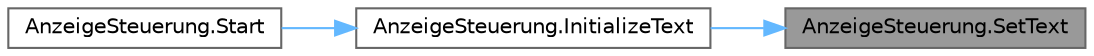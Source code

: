 digraph "AnzeigeSteuerung.SetText"
{
 // LATEX_PDF_SIZE
  bgcolor="transparent";
  edge [fontname=Helvetica,fontsize=10,labelfontname=Helvetica,labelfontsize=10];
  node [fontname=Helvetica,fontsize=10,shape=box,height=0.2,width=0.4];
  rankdir="RL";
  Node1 [id="Node000001",label="AnzeigeSteuerung.SetText",height=0.2,width=0.4,color="gray40", fillcolor="grey60", style="filled", fontcolor="black",tooltip="This method sets a text to a child component of the display."];
  Node1 -> Node2 [id="edge1_Node000001_Node000002",dir="back",color="steelblue1",style="solid",tooltip=" "];
  Node2 [id="Node000002",label="AnzeigeSteuerung.InitializeText",height=0.2,width=0.4,color="grey40", fillcolor="white", style="filled",URL="$class_anzeige_steuerung.html#aba7114a9c1e2f26c175eb27cbbbb12ca",tooltip="This method labels the scale of the display."];
  Node2 -> Node3 [id="edge2_Node000002_Node000003",dir="back",color="steelblue1",style="solid",tooltip=" "];
  Node3 [id="Node000003",label="AnzeigeSteuerung.Start",height=0.2,width=0.4,color="grey40", fillcolor="white", style="filled",URL="$class_anzeige_steuerung.html#ac13c0256e0d826ac48f3b010ec505a85",tooltip="This method initialises the display."];
}
